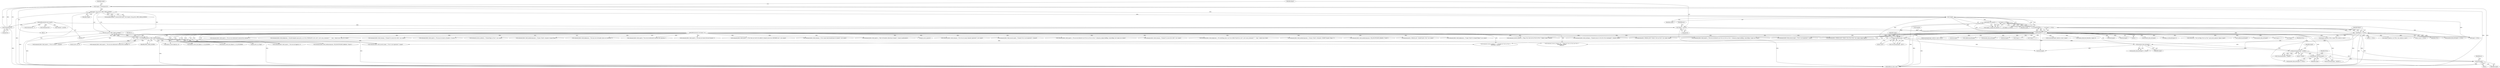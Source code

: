 digraph "0_atheme_c597156adc60a45b5f827793cd420945f47bc03b_1@API" {
"1000251" [label="(Call,free(target))"];
"1000247" [label="(Call,myentity_find_ext(target))"];
"1000243" [label="(Call,strcasecmp(target, \"CLEAR\"))"];
"1000224" [label="(Call,strcasecmp(target, \"LIST\"))"];
"1000190" [label="(Call,!target)"];
"1000120" [label="(Call,*target = sstrdup(parv[1]))"];
"1000122" [label="(Call,sstrdup(parv[1]))"];
"1000109" [label="(MethodParameterIn,char *parv[])"];
"1000174" [label="(Call,target || !has_priv(si, PRIV_CHAN_AUSPEX))"];
"1000176" [label="(Call,!has_priv(si, PRIV_CHAN_AUSPEX))"];
"1000177" [label="(Call,has_priv(si, PRIV_CHAN_AUSPEX))"];
"1000107" [label="(MethodParameterIn,sourceinfo_t *si)"];
"1000192" [label="(Call,target && target[0] == '+' && flagstr == NULL)"];
"1000195" [label="(Call,target[0] == '+')"];
"1000194" [label="(Call,target[0] == '+' && flagstr == NULL)"];
"1000200" [label="(Call,flagstr == NULL)"];
"1000127" [label="(Call,*flagstr = parv[2])"];
"1000228" [label="(Call,myentity_find_ext(target))"];
"1000249" [label="(Identifier,NULL)"];
"1000245" [label="(Literal,\"CLEAR\")"];
"1000191" [label="(Identifier,target)"];
"1000378" [label="(Call,command_fail(si, fault_noprivs, _(\"You are not authorized to execute this command.\")))"];
"1000250" [label="(Block,)"];
"1000320" [label="(Call,command_fail(si, fault_needmoreparams, _(\"Syntax: FLAGS <#channel> MODIFY [target] <flags>\")))"];
"1000303" [label="(Call,myentity_find_ext(target) == NULL)"];
"1000176" [label="(Call,!has_priv(si, PRIV_CHAN_AUSPEX))"];
"1000199" [label="(Literal,'+')"];
"1000232" [label="(Call,do_list(si, mc, 0))"];
"1000179" [label="(Identifier,PRIV_CHAN_AUSPEX)"];
"1000435" [label="(Call,command_success_string(si, str1, _(\"Flags for \2%s\2 in \2%s\2 are \2%s\2.\"),\n\t\t\t\t\t\ttarget, channel,\n\t\t\t\t\t\tstr1))"];
"1000192" [label="(Call,target && target[0] == '+' && flagstr == NULL)"];
"1000107" [label="(MethodParameterIn,sourceinfo_t *si)"];
"1000229" [label="(Identifier,target)"];
"1000143" [label="(Call,command_fail(si, fault_needmoreparams, STR_INSUFFICIENT_PARAMS, \"FLAGS\"))"];
"1000281" [label="(Call,logcommand(si, CMDLOG_DO, \"CLEAR:FLAGS: \2%s\2\", mc->name))"];
"1000605" [label="(Call,command_fail(si, fault_badparams, _(\"Usage: FLAGS %s [target] [flags]\"), mc->name))"];
"1000196" [label="(Call,target[0])"];
"1000304" [label="(Call,myentity_find_ext(target))"];
"1000504" [label="(Call,command_fail(si, fault_noprivs, _(\"You are not authorized to execute this command.\")))"];
"1000230" [label="(Identifier,NULL)"];
"1000614" [label="(Call,command_fail(si, fault_badparams, _(\"Invalid template name given, use /%s%s TEMPLATE %s for a list\"), ircd->uses_rcommand ? \"\" : \"msg \", chansvs.me->disp, mc->name))"];
"1000228" [label="(Call,myentity_find_ext(target))"];
"1000361" [label="(Call,!flagstr)"];
"1000123" [label="(Call,parv[1])"];
"1000300" [label="(Call,strcasecmp(target, \"MODIFY\"))"];
"1000847" [label="(Call,command_fail(si, fault_toomany, _(\"Channel %s access list is full.\"), mc->name))"];
"1000373" [label="(Call,chanacs_source_has_flag(mc, si, CA_ACLVIEW))"];
"1000693" [label="(Call,command_fail(si, fault_noprivs, _(\"You may not remove a founder's +f access.\")))"];
"1000288" [label="(Call,command_success_nodata(si, _(\"Cleared flags in \2%s\2.\"), mc->name))"];
"1001010" [label="(Call,command_fail(si, fault_nochange, _(\"Channel access to \2%s\2 for \2%s\2 unchanged.\"), channel, target))"];
"1000243" [label="(Call,strcasecmp(target, \"CLEAR\"))"];
"1000127" [label="(Call,*flagstr = parv[2])"];
"1000177" [label="(Call,has_priv(si, PRIV_CHAN_AUSPEX))"];
"1000328" [label="(Call,strchr(parv[2], ' '))"];
"1000148" [label="(Call,command_fail(si, fault_needmoreparams, _(\"Syntax: FLAGS <channel> [target] [flags]\")))"];
"1000211" [label="(Call,flags_to_bitmask(target, 0))"];
"1000170" [label="(Call,metadata_find(mc, \"private:close:closer\") && (target || !has_priv(si, PRIV_CHAN_AUSPEX)))"];
"1000236" [label="(Call,free(target))"];
"1000140" [label="(Identifier,parc)"];
"1001039" [label="(Call,verbose(mc, \"\2%s\2 set flags \2%s\2 on \2%s\2\", get_source_name(si), flagstr, target))"];
"1000174" [label="(Call,target || !has_priv(si, PRIV_CHAN_AUSPEX))"];
"1000916" [label="(Call,command_fail(si, fault_badparams, _(\"You may not set founder status on a hostmask.\")))"];
"1000260" [label="(Call,command_fail(si, fault_noprivs, \"You are not authorized to perform this operation.\"))"];
"1000385" [label="(Call,validhostmask(target))"];
"1000190" [label="(Call,!target)"];
"1000715" [label="(Call,command_fail(si, fault_noprivs, _(\"You may not remove the last founder.\")))"];
"1000399" [label="(Call,myentity_find_ext(target))"];
"1000597" [label="(Call,*target == '-')"];
"1000826" [label="(Call,command_fail(si, fault_noprivs, _(\"\2%s\2 does not wish to be added to channel access lists (NEVEROP set).\"), mt->name))"];
"1000244" [label="(Identifier,target)"];
"1000342" [label="(Call,strdup(parv[2]))"];
"1000451" [label="(Call,logcommand(si, CMDLOG_GET, \"FLAGS: \2%s\2 on \2%s\2\", mc->name, target))"];
"1000251" [label="(Call,free(target))"];
"1000354" [label="(Call,command_fail(si, fault_noprivs, _(\"You are not logged in.\")))"];
"1000224" [label="(Call,strcasecmp(target, \"LIST\"))"];
"1000129" [label="(Call,parv[2])"];
"1000128" [label="(Identifier,flagstr)"];
"1000492" [label="(Call,irccasecmp(target, entity(si->smu)->name))"];
"1000651" [label="(Call,command_fail(si, fault_nosuch_target, _(\"\2%s\2 is not registered.\"), target))"];
"1000225" [label="(Identifier,target)"];
"1000773" [label="(Call,command_fail(si, fault_toomany, _(\"\2%s\2 cannot take foundership of a channel.\"), mt->name))"];
"1000215" [label="(Call,do_list(si, mc, flags))"];
"1000424" [label="(Call,ca != NULL)"];
"1000201" [label="(Identifier,flagstr)"];
"1000315" [label="(Call,command_fail(si, fault_needmoreparams, STR_INSUFFICIENT_PARAMS, \"FLAGS\"))"];
"1001030" [label="(Call,logcommand(si, CMDLOG_SET, \"FLAGS: \2%s\2 \2%s\2 \2%s\2\", mc->name, target, flagstr))"];
"1000122" [label="(Call,sstrdup(parv[1]))"];
"1000741" [label="(Call,command_fail(si, fault_noprivs, _(\"Only %d founders allowed per channel.\"), chansvs.maxfounders))"];
"1001046" [label="(Call,free(target))"];
"1000641" [label="(Call,validhostmask(target))"];
"1000189" [label="(Call,!target || (target && target[0] == '+' && flagstr == NULL))"];
"1000247" [label="(Call,myentity_find_ext(target))"];
"1000256" [label="(Identifier,mc)"];
"1000109" [label="(MethodParameterIn,char *parv[])"];
"1000668" [label="(Call,chanacs_open(mc, mt, NULL, true, entity(si->smu)))"];
"1000648" [label="(Call,myentity_find_ext(target))"];
"1000181" [label="(Call,command_fail(si, fault_noprivs, _(\"\2%s\2 is closed.\"), channel))"];
"1000200" [label="(Call,flagstr == NULL)"];
"1001042" [label="(Call,get_source_name(si))"];
"1000121" [label="(Identifier,target)"];
"1000110" [label="(Block,)"];
"1000195" [label="(Call,target[0] == '+')"];
"1000223" [label="(Call,!strcasecmp(target, \"LIST\"))"];
"1000409" [label="(Call,free(target))"];
"1000120" [label="(Call,*target = sstrdup(parv[1]))"];
"1000757" [label="(Call,command_fail(si, fault_toomany, _(\"\2%s\2 has too many channels registered.\"), mt->name))"];
"1000592" [label="(Call,*target == '+')"];
"1000248" [label="(Identifier,target)"];
"1000202" [label="(Identifier,NULL)"];
"1000246" [label="(Call,myentity_find_ext(target) == NULL)"];
"1000486" [label="(Call,si->smu == NULL)"];
"1000601" [label="(Call,*target == '=')"];
"1000976" [label="(Call,command_fail(si, fault_noprivs, _(\"You are not allowed to set \2%s\2 on \2%s\2 in \2%s\2.\"), bitmask_to_flags2(addflags, removeflags), target, mc->name))"];
"1000175" [label="(Identifier,target)"];
"1000162" [label="(Call,command_fail(si, fault_nosuch_target, _(\"Channel \2%s\2 is not registered.\"), channel))"];
"1000194" [label="(Call,target[0] == '+' && flagstr == NULL)"];
"1000880" [label="(Call,command_fail(si, fault_noprivs, _(\"You are not allowed to set \2%s\2 on \2%s\2 in \2%s\2.\"), bitmask_to_flags2(addflags, removeflags), mt->name, mc->name))"];
"1000924" [label="(Call,chanacs_open(mc, NULL, target, true, entity(si->smu)))"];
"1000402" [label="(Call,command_fail(si, fault_nosuch_target, _(\"\2%s\2 is not registered.\"), target))"];
"1000444" [label="(Call,command_success_string(si, \"\", _(\"No flags for \2%s\2 in \2%s\2.\"),\n\t\t\t\t\t\ttarget, channel))"];
"1000242" [label="(Call,!strcasecmp(target, \"CLEAR\"))"];
"1000511" [label="(Call,irccasecmp(target, entity(si->smu)->name))"];
"1001023" [label="(Call,command_success_nodata(si, _(\"Flags \2%s\2 were set on \2%s\2 in \2%s\2.\"), flagstr, target, channel))"];
"1000389" [label="(Call,chanacs_find_host_literal(mc, target, 0))"];
"1000943" [label="(Call,command_fail(si, fault_toomany, _(\"Channel %s access list is full.\"), mc->name))"];
"1000178" [label="(Identifier,si)"];
"1000658" [label="(Call,free(target))"];
"1000462" [label="(Call,chanacs_source_flags(mc, si))"];
"1000208" [label="(Call,target != NULL)"];
"1000114" [label="(Call,*channel = parv[0])"];
"1000308" [label="(Call,free(target))"];
"1000227" [label="(Call,myentity_find_ext(target) == NULL)"];
"1000193" [label="(Identifier,target)"];
"1000561" [label="(Call,command_fail(si, fault_badparams, _(\"No valid flags given, use /%s%s HELP FLAGS for a list\"), ircd->uses_rcommand ? \"\" : \"msg \", chansvs.me->disp))"];
"1000252" [label="(Identifier,target)"];
"1001048" [label="(MethodReturn,static void)"];
"1000226" [label="(Literal,\"LIST\")"];
"1000255" [label="(Call,chanacs_source_has_flag(mc, si, CA_FOUNDER))"];
"1000251" -> "1000250"  [label="AST: "];
"1000251" -> "1000252"  [label="CFG: "];
"1000252" -> "1000251"  [label="AST: "];
"1000256" -> "1000251"  [label="CFG: "];
"1000251" -> "1001048"  [label="DDG: "];
"1000247" -> "1000251"  [label="DDG: "];
"1000243" -> "1000251"  [label="DDG: "];
"1000195" -> "1000251"  [label="DDG: "];
"1000247" -> "1000246"  [label="AST: "];
"1000247" -> "1000248"  [label="CFG: "];
"1000248" -> "1000247"  [label="AST: "];
"1000249" -> "1000247"  [label="CFG: "];
"1000247" -> "1000246"  [label="DDG: "];
"1000243" -> "1000247"  [label="DDG: "];
"1000195" -> "1000247"  [label="DDG: "];
"1000247" -> "1000300"  [label="DDG: "];
"1000243" -> "1000242"  [label="AST: "];
"1000243" -> "1000245"  [label="CFG: "];
"1000244" -> "1000243"  [label="AST: "];
"1000245" -> "1000243"  [label="AST: "];
"1000242" -> "1000243"  [label="CFG: "];
"1000243" -> "1000242"  [label="DDG: "];
"1000243" -> "1000242"  [label="DDG: "];
"1000224" -> "1000243"  [label="DDG: "];
"1000228" -> "1000243"  [label="DDG: "];
"1000195" -> "1000243"  [label="DDG: "];
"1000243" -> "1000300"  [label="DDG: "];
"1000224" -> "1000223"  [label="AST: "];
"1000224" -> "1000226"  [label="CFG: "];
"1000225" -> "1000224"  [label="AST: "];
"1000226" -> "1000224"  [label="AST: "];
"1000223" -> "1000224"  [label="CFG: "];
"1000224" -> "1000223"  [label="DDG: "];
"1000224" -> "1000223"  [label="DDG: "];
"1000190" -> "1000224"  [label="DDG: "];
"1000192" -> "1000224"  [label="DDG: "];
"1000195" -> "1000224"  [label="DDG: "];
"1000224" -> "1000228"  [label="DDG: "];
"1000224" -> "1000236"  [label="DDG: "];
"1000190" -> "1000189"  [label="AST: "];
"1000190" -> "1000191"  [label="CFG: "];
"1000191" -> "1000190"  [label="AST: "];
"1000193" -> "1000190"  [label="CFG: "];
"1000189" -> "1000190"  [label="CFG: "];
"1000190" -> "1000189"  [label="DDG: "];
"1000120" -> "1000190"  [label="DDG: "];
"1000174" -> "1000190"  [label="DDG: "];
"1000190" -> "1000192"  [label="DDG: "];
"1000190" -> "1000195"  [label="DDG: "];
"1000190" -> "1000208"  [label="DDG: "];
"1000120" -> "1000110"  [label="AST: "];
"1000120" -> "1000122"  [label="CFG: "];
"1000121" -> "1000120"  [label="AST: "];
"1000122" -> "1000120"  [label="AST: "];
"1000128" -> "1000120"  [label="CFG: "];
"1000120" -> "1001048"  [label="DDG: "];
"1000120" -> "1001048"  [label="DDG: "];
"1000122" -> "1000120"  [label="DDG: "];
"1000120" -> "1000174"  [label="DDG: "];
"1000122" -> "1000123"  [label="CFG: "];
"1000123" -> "1000122"  [label="AST: "];
"1000122" -> "1001048"  [label="DDG: "];
"1000109" -> "1000122"  [label="DDG: "];
"1000109" -> "1000106"  [label="AST: "];
"1000109" -> "1001048"  [label="DDG: "];
"1000109" -> "1000114"  [label="DDG: "];
"1000109" -> "1000127"  [label="DDG: "];
"1000109" -> "1000328"  [label="DDG: "];
"1000109" -> "1000342"  [label="DDG: "];
"1000174" -> "1000170"  [label="AST: "];
"1000174" -> "1000175"  [label="CFG: "];
"1000174" -> "1000176"  [label="CFG: "];
"1000175" -> "1000174"  [label="AST: "];
"1000176" -> "1000174"  [label="AST: "];
"1000170" -> "1000174"  [label="CFG: "];
"1000174" -> "1001048"  [label="DDG: "];
"1000174" -> "1001048"  [label="DDG: "];
"1000174" -> "1000170"  [label="DDG: "];
"1000174" -> "1000170"  [label="DDG: "];
"1000176" -> "1000174"  [label="DDG: "];
"1000176" -> "1000177"  [label="CFG: "];
"1000177" -> "1000176"  [label="AST: "];
"1000176" -> "1001048"  [label="DDG: "];
"1000177" -> "1000176"  [label="DDG: "];
"1000177" -> "1000176"  [label="DDG: "];
"1000177" -> "1000179"  [label="CFG: "];
"1000178" -> "1000177"  [label="AST: "];
"1000179" -> "1000177"  [label="AST: "];
"1000177" -> "1001048"  [label="DDG: "];
"1000107" -> "1000177"  [label="DDG: "];
"1000177" -> "1000181"  [label="DDG: "];
"1000177" -> "1000215"  [label="DDG: "];
"1000177" -> "1000232"  [label="DDG: "];
"1000177" -> "1000255"  [label="DDG: "];
"1000177" -> "1000315"  [label="DDG: "];
"1000177" -> "1000354"  [label="DDG: "];
"1000177" -> "1000373"  [label="DDG: "];
"1000177" -> "1000378"  [label="DDG: "];
"1000177" -> "1000402"  [label="DDG: "];
"1000177" -> "1000435"  [label="DDG: "];
"1000177" -> "1000444"  [label="DDG: "];
"1000177" -> "1000462"  [label="DDG: "];
"1000107" -> "1000106"  [label="AST: "];
"1000107" -> "1001048"  [label="DDG: "];
"1000107" -> "1000143"  [label="DDG: "];
"1000107" -> "1000148"  [label="DDG: "];
"1000107" -> "1000162"  [label="DDG: "];
"1000107" -> "1000181"  [label="DDG: "];
"1000107" -> "1000215"  [label="DDG: "];
"1000107" -> "1000232"  [label="DDG: "];
"1000107" -> "1000255"  [label="DDG: "];
"1000107" -> "1000260"  [label="DDG: "];
"1000107" -> "1000281"  [label="DDG: "];
"1000107" -> "1000288"  [label="DDG: "];
"1000107" -> "1000315"  [label="DDG: "];
"1000107" -> "1000320"  [label="DDG: "];
"1000107" -> "1000354"  [label="DDG: "];
"1000107" -> "1000373"  [label="DDG: "];
"1000107" -> "1000378"  [label="DDG: "];
"1000107" -> "1000402"  [label="DDG: "];
"1000107" -> "1000435"  [label="DDG: "];
"1000107" -> "1000444"  [label="DDG: "];
"1000107" -> "1000451"  [label="DDG: "];
"1000107" -> "1000462"  [label="DDG: "];
"1000107" -> "1000504"  [label="DDG: "];
"1000107" -> "1000561"  [label="DDG: "];
"1000107" -> "1000605"  [label="DDG: "];
"1000107" -> "1000614"  [label="DDG: "];
"1000107" -> "1000651"  [label="DDG: "];
"1000107" -> "1000693"  [label="DDG: "];
"1000107" -> "1000715"  [label="DDG: "];
"1000107" -> "1000741"  [label="DDG: "];
"1000107" -> "1000757"  [label="DDG: "];
"1000107" -> "1000773"  [label="DDG: "];
"1000107" -> "1000826"  [label="DDG: "];
"1000107" -> "1000847"  [label="DDG: "];
"1000107" -> "1000880"  [label="DDG: "];
"1000107" -> "1000916"  [label="DDG: "];
"1000107" -> "1000943"  [label="DDG: "];
"1000107" -> "1000976"  [label="DDG: "];
"1000107" -> "1001010"  [label="DDG: "];
"1000107" -> "1001023"  [label="DDG: "];
"1000107" -> "1001030"  [label="DDG: "];
"1000107" -> "1001042"  [label="DDG: "];
"1000192" -> "1000189"  [label="AST: "];
"1000192" -> "1000193"  [label="CFG: "];
"1000192" -> "1000194"  [label="CFG: "];
"1000193" -> "1000192"  [label="AST: "];
"1000194" -> "1000192"  [label="AST: "];
"1000189" -> "1000192"  [label="CFG: "];
"1000192" -> "1001048"  [label="DDG: "];
"1000192" -> "1000189"  [label="DDG: "];
"1000192" -> "1000189"  [label="DDG: "];
"1000195" -> "1000192"  [label="DDG: "];
"1000194" -> "1000192"  [label="DDG: "];
"1000194" -> "1000192"  [label="DDG: "];
"1000192" -> "1000208"  [label="DDG: "];
"1000195" -> "1000194"  [label="AST: "];
"1000195" -> "1000199"  [label="CFG: "];
"1000196" -> "1000195"  [label="AST: "];
"1000199" -> "1000195"  [label="AST: "];
"1000201" -> "1000195"  [label="CFG: "];
"1000194" -> "1000195"  [label="CFG: "];
"1000195" -> "1001048"  [label="DDG: "];
"1000195" -> "1000194"  [label="DDG: "];
"1000195" -> "1000194"  [label="DDG: "];
"1000195" -> "1000208"  [label="DDG: "];
"1000195" -> "1000211"  [label="DDG: "];
"1000195" -> "1000228"  [label="DDG: "];
"1000195" -> "1000236"  [label="DDG: "];
"1000195" -> "1000300"  [label="DDG: "];
"1000195" -> "1000304"  [label="DDG: "];
"1000195" -> "1000308"  [label="DDG: "];
"1000195" -> "1000385"  [label="DDG: "];
"1000195" -> "1000389"  [label="DDG: "];
"1000195" -> "1000399"  [label="DDG: "];
"1000195" -> "1000402"  [label="DDG: "];
"1000195" -> "1000409"  [label="DDG: "];
"1000195" -> "1000435"  [label="DDG: "];
"1000195" -> "1000444"  [label="DDG: "];
"1000195" -> "1000451"  [label="DDG: "];
"1000195" -> "1000492"  [label="DDG: "];
"1000195" -> "1000511"  [label="DDG: "];
"1000195" -> "1000592"  [label="DDG: "];
"1000195" -> "1000597"  [label="DDG: "];
"1000195" -> "1000601"  [label="DDG: "];
"1000195" -> "1000641"  [label="DDG: "];
"1000195" -> "1000648"  [label="DDG: "];
"1000195" -> "1000651"  [label="DDG: "];
"1000195" -> "1000658"  [label="DDG: "];
"1000195" -> "1000924"  [label="DDG: "];
"1000195" -> "1000976"  [label="DDG: "];
"1000195" -> "1001010"  [label="DDG: "];
"1000195" -> "1001023"  [label="DDG: "];
"1000195" -> "1001030"  [label="DDG: "];
"1000195" -> "1001039"  [label="DDG: "];
"1000195" -> "1001046"  [label="DDG: "];
"1000194" -> "1000200"  [label="CFG: "];
"1000200" -> "1000194"  [label="AST: "];
"1000194" -> "1001048"  [label="DDG: "];
"1000194" -> "1001048"  [label="DDG: "];
"1000200" -> "1000194"  [label="DDG: "];
"1000200" -> "1000194"  [label="DDG: "];
"1000200" -> "1000202"  [label="CFG: "];
"1000201" -> "1000200"  [label="AST: "];
"1000202" -> "1000200"  [label="AST: "];
"1000200" -> "1001048"  [label="DDG: "];
"1000200" -> "1001048"  [label="DDG: "];
"1000127" -> "1000200"  [label="DDG: "];
"1000200" -> "1000208"  [label="DDG: "];
"1000200" -> "1000227"  [label="DDG: "];
"1000200" -> "1000246"  [label="DDG: "];
"1000200" -> "1000303"  [label="DDG: "];
"1000200" -> "1000361"  [label="DDG: "];
"1000200" -> "1000424"  [label="DDG: "];
"1000200" -> "1000486"  [label="DDG: "];
"1000200" -> "1000668"  [label="DDG: "];
"1000200" -> "1000924"  [label="DDG: "];
"1000127" -> "1000110"  [label="AST: "];
"1000127" -> "1000129"  [label="CFG: "];
"1000128" -> "1000127"  [label="AST: "];
"1000129" -> "1000127"  [label="AST: "];
"1000140" -> "1000127"  [label="CFG: "];
"1000127" -> "1001048"  [label="DDG: "];
"1000127" -> "1001048"  [label="DDG: "];
"1000127" -> "1000361"  [label="DDG: "];
"1000228" -> "1000227"  [label="AST: "];
"1000228" -> "1000229"  [label="CFG: "];
"1000229" -> "1000228"  [label="AST: "];
"1000230" -> "1000228"  [label="CFG: "];
"1000228" -> "1000227"  [label="DDG: "];
"1000228" -> "1000236"  [label="DDG: "];
}
